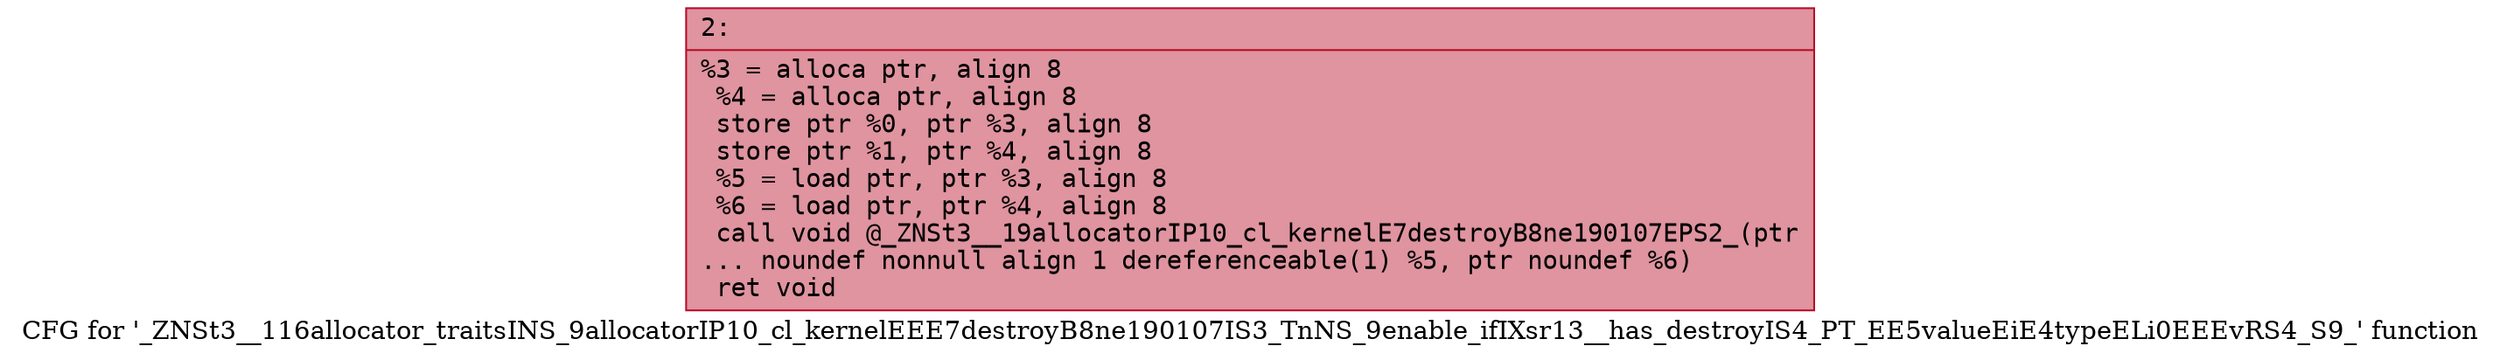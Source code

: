digraph "CFG for '_ZNSt3__116allocator_traitsINS_9allocatorIP10_cl_kernelEEE7destroyB8ne190107IS3_TnNS_9enable_ifIXsr13__has_destroyIS4_PT_EE5valueEiE4typeELi0EEEvRS4_S9_' function" {
	label="CFG for '_ZNSt3__116allocator_traitsINS_9allocatorIP10_cl_kernelEEE7destroyB8ne190107IS3_TnNS_9enable_ifIXsr13__has_destroyIS4_PT_EE5valueEiE4typeELi0EEEvRS4_S9_' function";

	Node0x600000d01b80 [shape=record,color="#b70d28ff", style=filled, fillcolor="#b70d2870" fontname="Courier",label="{2:\l|  %3 = alloca ptr, align 8\l  %4 = alloca ptr, align 8\l  store ptr %0, ptr %3, align 8\l  store ptr %1, ptr %4, align 8\l  %5 = load ptr, ptr %3, align 8\l  %6 = load ptr, ptr %4, align 8\l  call void @_ZNSt3__19allocatorIP10_cl_kernelE7destroyB8ne190107EPS2_(ptr\l... noundef nonnull align 1 dereferenceable(1) %5, ptr noundef %6)\l  ret void\l}"];
}
